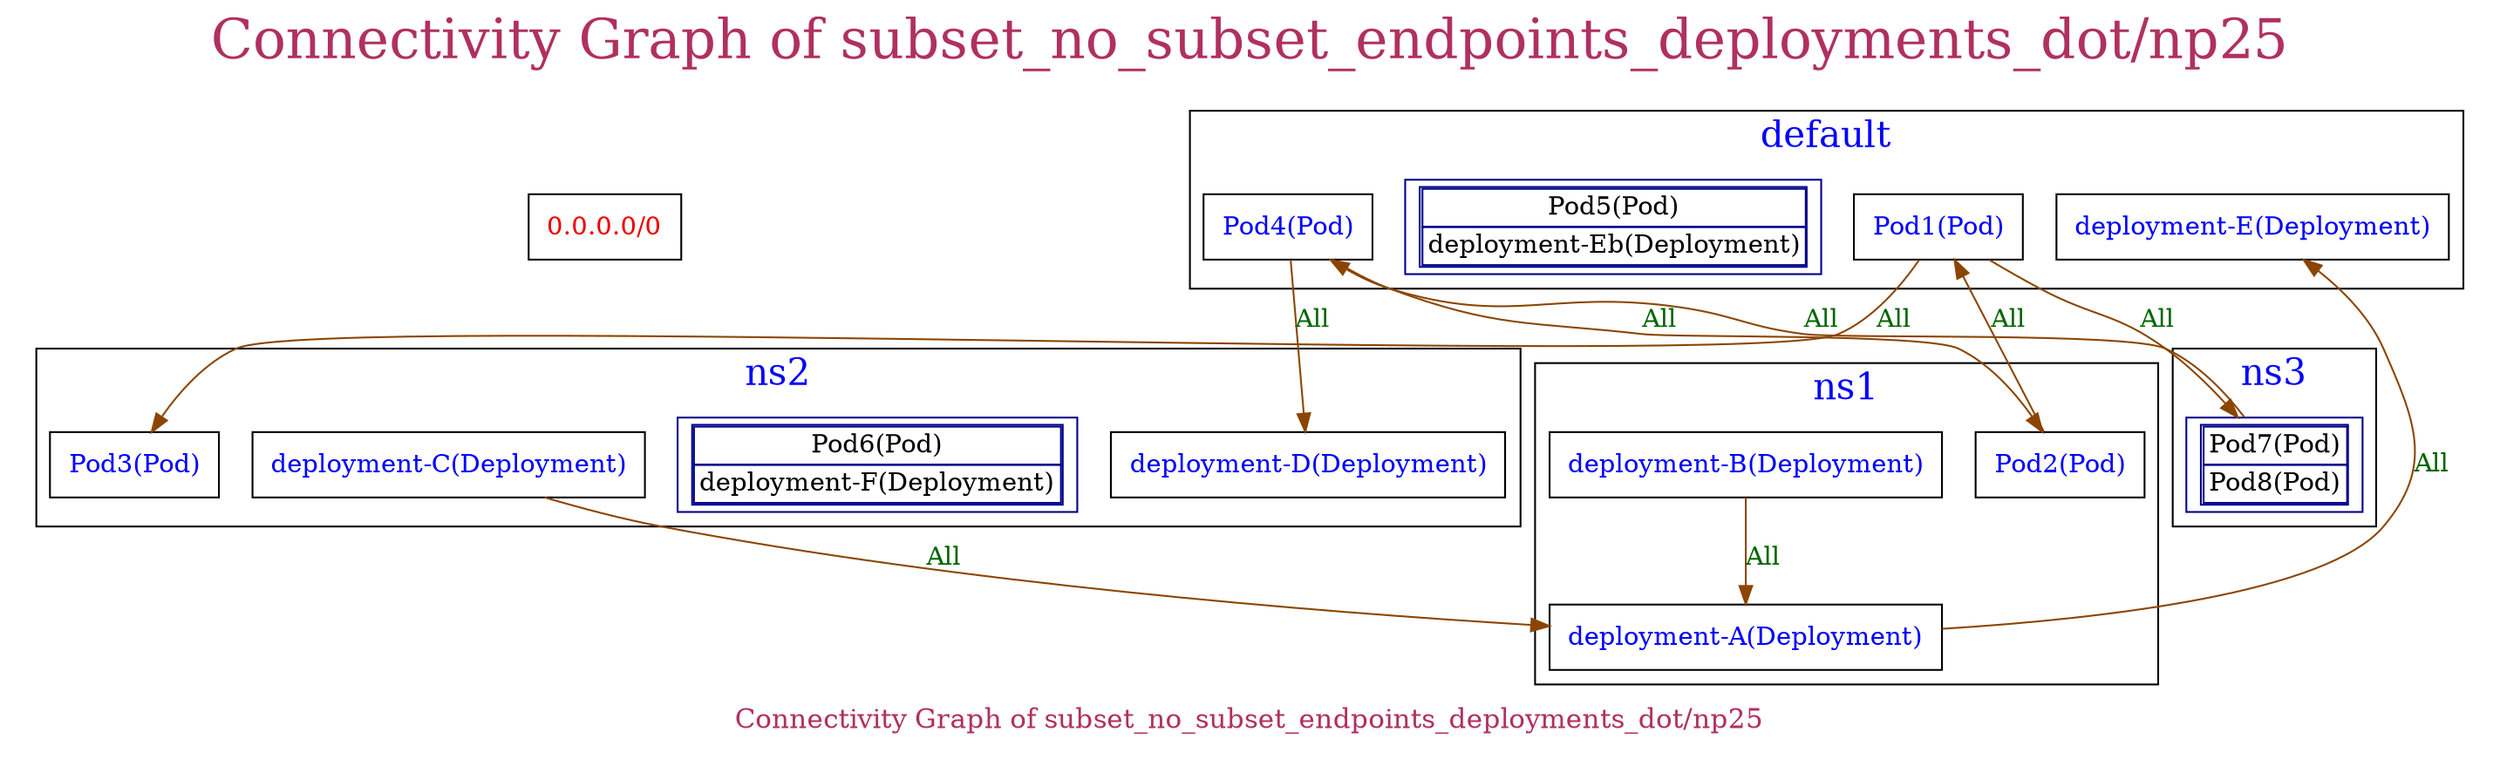 // The Connectivity Graph of subset_no_subset_endpoints_deployments_dot/np25
digraph {
	label="Connectivity Graph of subset_no_subset_endpoints_deployments_dot/np25"	labelloc = "t"
	fontsize=30
	fontcolor=maroon
	subgraph cluster_map_explanation {
	"0.0.0.0/0" [label=<<table border="0" cellspacing="0"><tr><td>0.0.0.0/0</td></tr></table>> shape=box fontcolor=red2 tooltip="IP Block"]
subgraph cluster_default_namespace{
	label="default"
	fontsize=20
	fontcolor=blue
	tooltip="Namespace"
	"default/Pod1(Pod)" [label=<<table border="0" cellspacing="0"><tr><td>Pod1(Pod)</td></tr></table>> shape=box fontcolor=blue tooltip="Workload"]
	"default/Pod4(Pod)" [label=<<table border="0" cellspacing="0"><tr><td>Pod4(Pod)</td></tr></table>> shape=box fontcolor=blue tooltip="Workload"]
	"default/Pod5(Pod)" [label=<<table border="1" cellspacing="0"><tr><td>Pod5(Pod)</td></tr><tr><td>deployment-Eb(Deployment)</td></tr></table>> shape=box color=blue4 tooltip="A set of workloads having exactly the same connectivity"]
	"default/deployment-E(Deployment)" [label=<<table border="0" cellspacing="0"><tr><td>deployment-E(Deployment)</td></tr></table>> shape=box fontcolor=blue tooltip="Workload"]
}
subgraph cluster_ns1_namespace{
	label="ns1"
	fontsize=20
	fontcolor=blue
	tooltip="Namespace"
	"ns1/Pod2(Pod)" [label=<<table border="0" cellspacing="0"><tr><td>Pod2(Pod)</td></tr></table>> shape=box fontcolor=blue tooltip="Workload"]
	"ns1/deployment-A(Deployment)" [label=<<table border="0" cellspacing="0"><tr><td>deployment-A(Deployment)</td></tr></table>> shape=box fontcolor=blue tooltip="Workload"]
	"ns1/deployment-B(Deployment)" [label=<<table border="0" cellspacing="0"><tr><td>deployment-B(Deployment)</td></tr></table>> shape=box fontcolor=blue tooltip="Workload"]
}
subgraph cluster_ns2_namespace{
	label="ns2"
	fontsize=20
	fontcolor=blue
	tooltip="Namespace"
	"ns2/Pod3(Pod)" [label=<<table border="0" cellspacing="0"><tr><td>Pod3(Pod)</td></tr></table>> shape=box fontcolor=blue tooltip="Workload"]
	"ns2/Pod6(Pod)" [label=<<table border="1" cellspacing="0"><tr><td>Pod6(Pod)</td></tr><tr><td>deployment-F(Deployment)</td></tr></table>> shape=box color=blue4 tooltip="A set of workloads having exactly the same connectivity"]
	"ns2/deployment-C(Deployment)" [label=<<table border="0" cellspacing="0"><tr><td>deployment-C(Deployment)</td></tr></table>> shape=box fontcolor=blue tooltip="Workload"]
	"ns2/deployment-D(Deployment)" [label=<<table border="0" cellspacing="0"><tr><td>deployment-D(Deployment)</td></tr></table>> shape=box fontcolor=blue tooltip="Workload"]
}
subgraph cluster_ns3_namespace{
	label="ns3"
	fontsize=20
	fontcolor=blue
	tooltip="Namespace"
	"ns3/Pod7(Pod)" [label=<<table border="1" cellspacing="0"><tr><td>Pod7(Pod)</td></tr><tr><td>Pod8(Pod)</td></tr></table>> shape=box color=blue4 tooltip="A set of workloads having exactly the same connectivity"]
}
	"default/Pod1(Pod)" -> "ns2/Pod3(Pod)"[label="All" labeltooltip="All" color=darkorange4 fontcolor=darkgreen dir=both arrowhead=normal arrowtail=none]
	"default/Pod1(Pod)" -> "ns3/Pod7(Pod)"[label="All" labeltooltip="All" color=darkorange4 fontcolor=darkgreen dir=both arrowhead=normal arrowtail=none]
	"default/Pod4(Pod)" -> "ns1/Pod2(Pod)"[label="All" labeltooltip="All" color=darkorange4 fontcolor=darkgreen dir=both arrowhead=normal arrowtail=none]
	"default/Pod4(Pod)" -> "ns2/deployment-D(Deployment)"[label="All" labeltooltip="All" color=darkorange4 fontcolor=darkgreen dir=both arrowhead=normal arrowtail=none]
	"ns1/Pod2(Pod)" -> "default/Pod1(Pod)"[label="All" labeltooltip="All" color=darkorange4 fontcolor=darkgreen dir=both arrowhead=normal arrowtail=none]
	"ns1/deployment-A(Deployment)" -> "default/deployment-E(Deployment)"[label="All" labeltooltip="All" color=darkorange4 fontcolor=darkgreen dir=both arrowhead=normal arrowtail=none]
	"ns1/deployment-B(Deployment)" -> "ns1/deployment-A(Deployment)"[label="All" labeltooltip="All" color=darkorange4 fontcolor=darkgreen dir=both arrowhead=normal arrowtail=none]
	"ns2/deployment-C(Deployment)" -> "ns1/deployment-A(Deployment)"[label="All" labeltooltip="All" color=darkorange4 fontcolor=darkgreen dir=both arrowhead=normal arrowtail=none]
	"ns3/Pod7(Pod)" -> "default/Pod4(Pod)"[label="All" labeltooltip="All" color=darkorange4 fontcolor=darkgreen dir=both arrowhead=normal arrowtail=none]
	color=white
	labelloc = "b"
	fontsize=15
	fontcolor=maroon
	}
}

